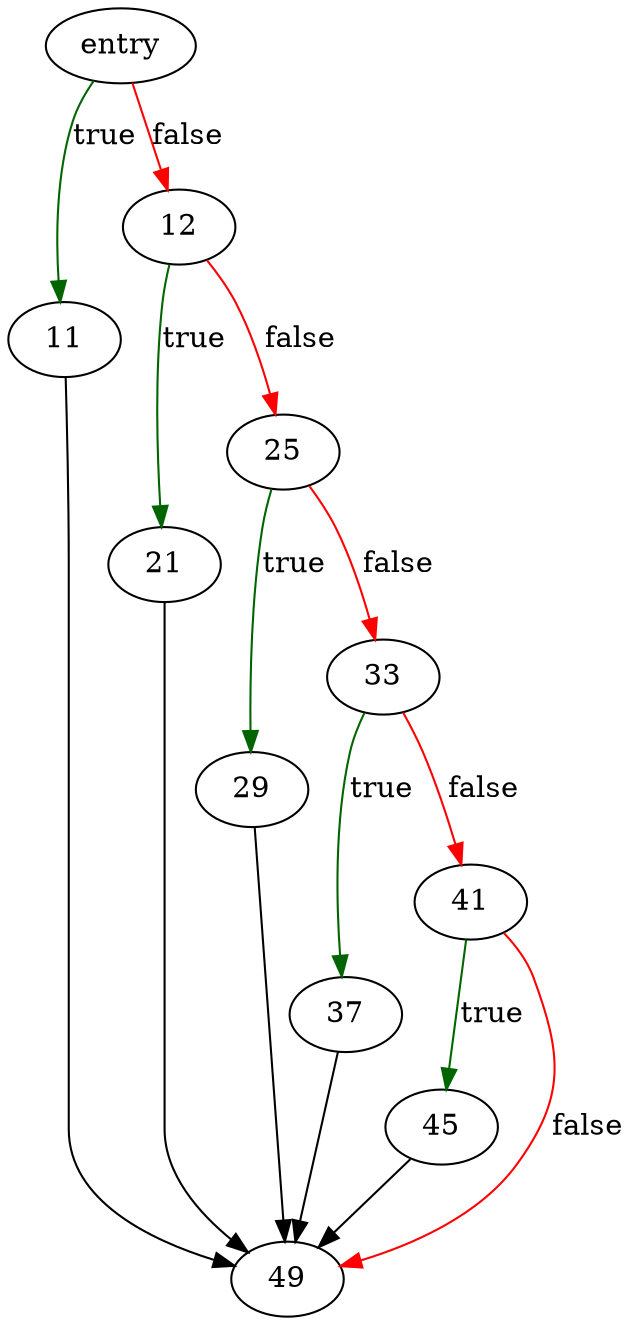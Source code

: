 digraph "verifyDbFile" {
	// Node definitions.
	1 [label=entry];
	11;
	12;
	21;
	25;
	29;
	33;
	37;
	41;
	45;
	49;

	// Edge definitions.
	1 -> 11 [
		color=darkgreen
		label=true
	];
	1 -> 12 [
		color=red
		label=false
	];
	11 -> 49;
	12 -> 21 [
		color=darkgreen
		label=true
	];
	12 -> 25 [
		color=red
		label=false
	];
	21 -> 49;
	25 -> 29 [
		color=darkgreen
		label=true
	];
	25 -> 33 [
		color=red
		label=false
	];
	29 -> 49;
	33 -> 37 [
		color=darkgreen
		label=true
	];
	33 -> 41 [
		color=red
		label=false
	];
	37 -> 49;
	41 -> 45 [
		color=darkgreen
		label=true
	];
	41 -> 49 [
		color=red
		label=false
	];
	45 -> 49;
}